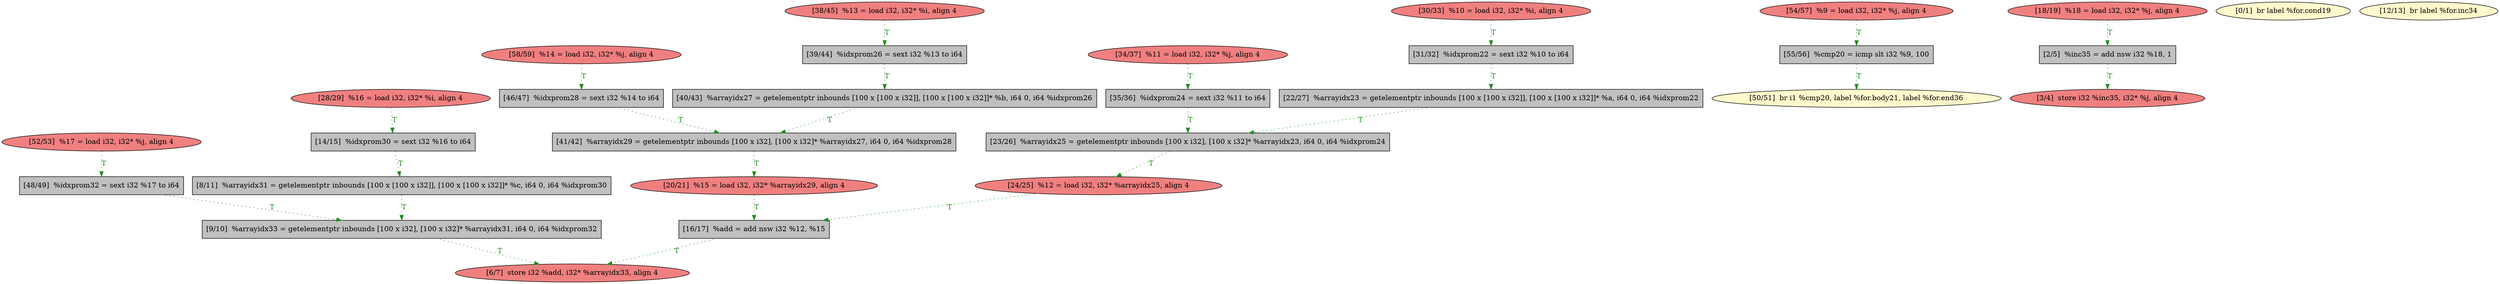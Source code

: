 
digraph G {


node1708 [fillcolor=lightcoral,label="[24/25]  %12 = load i32, i32* %arrayidx25, align 4",shape=ellipse,style=filled ]
node1705 [fillcolor=grey,label="[23/26]  %arrayidx25 = getelementptr inbounds [100 x i32], [100 x i32]* %arrayidx23, i64 0, i64 %idxprom24",shape=rectangle,style=filled ]
node1704 [fillcolor=grey,label="[55/56]  %cmp20 = icmp slt i32 %9, 100",shape=rectangle,style=filled ]
node1709 [fillcolor=lightcoral,label="[58/59]  %14 = load i32, i32* %j, align 4",shape=ellipse,style=filled ]
node1706 [fillcolor=grey,label="[31/32]  %idxprom22 = sext i32 %10 to i64",shape=rectangle,style=filled ]
node1701 [fillcolor=grey,label="[41/42]  %arrayidx29 = getelementptr inbounds [100 x i32], [100 x i32]* %arrayidx27, i64 0, i64 %idxprom28",shape=rectangle,style=filled ]
node1700 [fillcolor=grey,label="[35/36]  %idxprom24 = sext i32 %11 to i64",shape=rectangle,style=filled ]
node1699 [fillcolor=grey,label="[39/44]  %idxprom26 = sext i32 %13 to i64",shape=rectangle,style=filled ]
node1703 [fillcolor=lightcoral,label="[54/57]  %9 = load i32, i32* %j, align 4",shape=ellipse,style=filled ]
node1698 [fillcolor=lightcoral,label="[52/53]  %17 = load i32, i32* %j, align 4",shape=ellipse,style=filled ]
node1697 [fillcolor=lemonchiffon,label="[50/51]  br i1 %cmp20, label %for.body21, label %for.end36",shape=ellipse,style=filled ]
node1696 [fillcolor=grey,label="[48/49]  %idxprom32 = sext i32 %17 to i64",shape=rectangle,style=filled ]
node1683 [fillcolor=lightcoral,label="[6/7]  store i32 %add, i32* %arrayidx33, align 4",shape=ellipse,style=filled ]
node1690 [fillcolor=grey,label="[22/27]  %arrayidx23 = getelementptr inbounds [100 x [100 x i32]], [100 x [100 x i32]]* %a, i64 0, i64 %idxprom22",shape=rectangle,style=filled ]
node1682 [fillcolor=lightcoral,label="[3/4]  store i32 %inc35, i32* %j, align 4",shape=ellipse,style=filled ]
node1680 [fillcolor=lemonchiffon,label="[0/1]  br label %for.cond19",shape=ellipse,style=filled ]
node1702 [fillcolor=grey,label="[9/10]  %arrayidx33 = getelementptr inbounds [100 x i32], [100 x i32]* %arrayidx31, i64 0, i64 %idxprom32",shape=rectangle,style=filled ]
node1691 [fillcolor=lightcoral,label="[28/29]  %16 = load i32, i32* %i, align 4",shape=ellipse,style=filled ]
node1684 [fillcolor=grey,label="[8/11]  %arrayidx31 = getelementptr inbounds [100 x [100 x i32]], [100 x [100 x i32]]* %c, i64 0, i64 %idxprom30",shape=rectangle,style=filled ]
node1685 [fillcolor=lemonchiffon,label="[12/13]  br label %for.inc34",shape=ellipse,style=filled ]
node1695 [fillcolor=grey,label="[46/47]  %idxprom28 = sext i32 %14 to i64",shape=rectangle,style=filled ]
node1681 [fillcolor=grey,label="[2/5]  %inc35 = add nsw i32 %18, 1",shape=rectangle,style=filled ]
node1686 [fillcolor=grey,label="[14/15]  %idxprom30 = sext i32 %16 to i64",shape=rectangle,style=filled ]
node1689 [fillcolor=lightcoral,label="[20/21]  %15 = load i32, i32* %arrayidx29, align 4",shape=ellipse,style=filled ]
node1707 [fillcolor=grey,label="[40/43]  %arrayidx27 = getelementptr inbounds [100 x [100 x i32]], [100 x [100 x i32]]* %b, i64 0, i64 %idxprom26",shape=rectangle,style=filled ]
node1692 [fillcolor=lightcoral,label="[30/33]  %10 = load i32, i32* %i, align 4",shape=ellipse,style=filled ]
node1687 [fillcolor=grey,label="[16/17]  %add = add nsw i32 %12, %15",shape=rectangle,style=filled ]
node1688 [fillcolor=lightcoral,label="[18/19]  %18 = load i32, i32* %j, align 4",shape=ellipse,style=filled ]
node1693 [fillcolor=lightcoral,label="[34/37]  %11 = load i32, i32* %j, align 4",shape=ellipse,style=filled ]
node1694 [fillcolor=lightcoral,label="[38/45]  %13 = load i32, i32* %i, align 4",shape=ellipse,style=filled ]

node1691->node1686 [style=dotted,color=forestgreen,label="T",fontcolor=forestgreen ]
node1709->node1695 [style=dotted,color=forestgreen,label="T",fontcolor=forestgreen ]
node1693->node1700 [style=dotted,color=forestgreen,label="T",fontcolor=forestgreen ]
node1690->node1705 [style=dotted,color=forestgreen,label="T",fontcolor=forestgreen ]
node1702->node1683 [style=dotted,color=forestgreen,label="T",fontcolor=forestgreen ]
node1696->node1702 [style=dotted,color=forestgreen,label="T",fontcolor=forestgreen ]
node1688->node1681 [style=dotted,color=forestgreen,label="T",fontcolor=forestgreen ]
node1701->node1689 [style=dotted,color=forestgreen,label="T",fontcolor=forestgreen ]
node1684->node1702 [style=dotted,color=forestgreen,label="T",fontcolor=forestgreen ]
node1687->node1683 [style=dotted,color=forestgreen,label="T",fontcolor=forestgreen ]
node1692->node1706 [style=dotted,color=forestgreen,label="T",fontcolor=forestgreen ]
node1703->node1704 [style=dotted,color=forestgreen,label="T",fontcolor=forestgreen ]
node1708->node1687 [style=dotted,color=forestgreen,label="T",fontcolor=forestgreen ]
node1704->node1697 [style=dotted,color=forestgreen,label="T",fontcolor=forestgreen ]
node1694->node1699 [style=dotted,color=forestgreen,label="T",fontcolor=forestgreen ]
node1695->node1701 [style=dotted,color=forestgreen,label="T",fontcolor=forestgreen ]
node1699->node1707 [style=dotted,color=forestgreen,label="T",fontcolor=forestgreen ]
node1700->node1705 [style=dotted,color=forestgreen,label="T",fontcolor=forestgreen ]
node1698->node1696 [style=dotted,color=forestgreen,label="T",fontcolor=forestgreen ]
node1707->node1701 [style=dotted,color=forestgreen,label="T",fontcolor=forestgreen ]
node1689->node1687 [style=dotted,color=forestgreen,label="T",fontcolor=forestgreen ]
node1686->node1684 [style=dotted,color=forestgreen,label="T",fontcolor=forestgreen ]
node1706->node1690 [style=dotted,color=forestgreen,label="T",fontcolor=forestgreen ]
node1681->node1682 [style=dotted,color=forestgreen,label="T",fontcolor=forestgreen ]
node1705->node1708 [style=dotted,color=forestgreen,label="T",fontcolor=forestgreen ]


}
